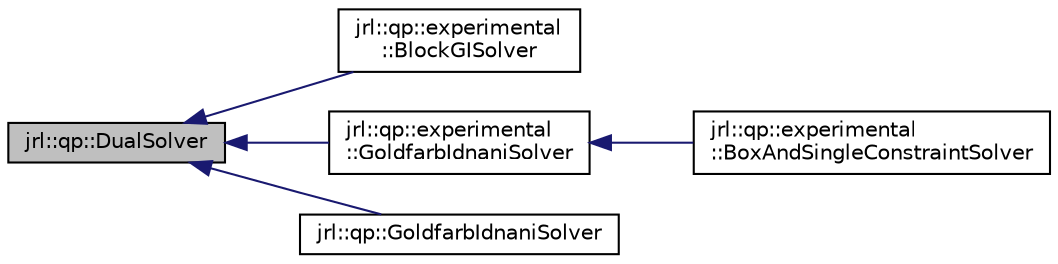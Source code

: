 digraph "jrl::qp::DualSolver"
{
 // LATEX_PDF_SIZE
  edge [fontname="Helvetica",fontsize="10",labelfontname="Helvetica",labelfontsize="10"];
  node [fontname="Helvetica",fontsize="10",shape=record];
  rankdir="LR";
  Node1 [label="jrl::qp::DualSolver",height=0.2,width=0.4,color="black", fillcolor="grey75", style="filled", fontcolor="black",tooltip=" "];
  Node1 -> Node2 [dir="back",color="midnightblue",fontsize="10",style="solid",fontname="Helvetica"];
  Node2 [label="jrl::qp::experimental\l::BlockGISolver",height=0.2,width=0.4,color="black", fillcolor="white", style="filled",URL="$classjrl_1_1qp_1_1experimental_1_1BlockGISolver.html",tooltip=" "];
  Node1 -> Node3 [dir="back",color="midnightblue",fontsize="10",style="solid",fontname="Helvetica"];
  Node3 [label="jrl::qp::experimental\l::GoldfarbIdnaniSolver",height=0.2,width=0.4,color="black", fillcolor="white", style="filled",URL="$classjrl_1_1qp_1_1experimental_1_1GoldfarbIdnaniSolver.html",tooltip=" "];
  Node3 -> Node4 [dir="back",color="midnightblue",fontsize="10",style="solid",fontname="Helvetica"];
  Node4 [label="jrl::qp::experimental\l::BoxAndSingleConstraintSolver",height=0.2,width=0.4,color="black", fillcolor="white", style="filled",URL="$classjrl_1_1qp_1_1experimental_1_1BoxAndSingleConstraintSolver.html",tooltip=" "];
  Node1 -> Node5 [dir="back",color="midnightblue",fontsize="10",style="solid",fontname="Helvetica"];
  Node5 [label="jrl::qp::GoldfarbIdnaniSolver",height=0.2,width=0.4,color="black", fillcolor="white", style="filled",URL="$classjrl_1_1qp_1_1GoldfarbIdnaniSolver.html",tooltip=" "];
}
